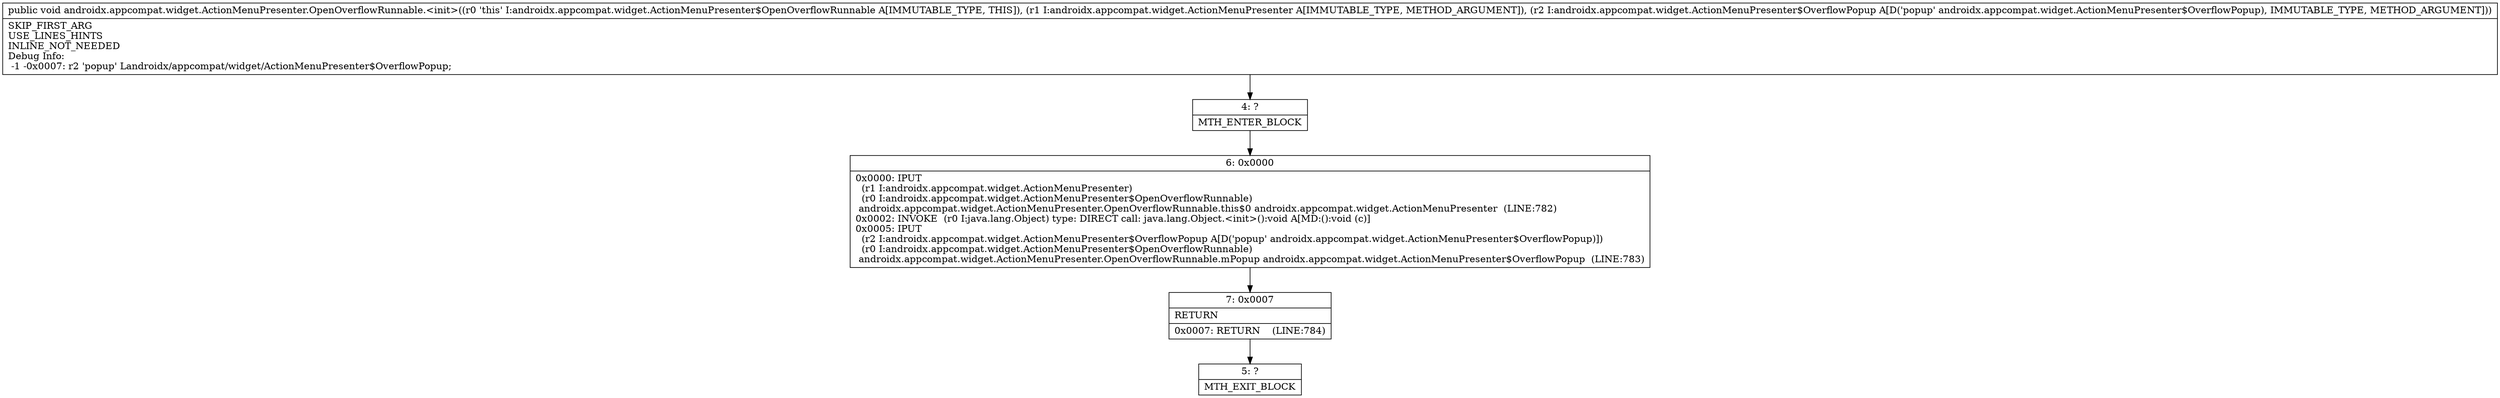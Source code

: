 digraph "CFG forandroidx.appcompat.widget.ActionMenuPresenter.OpenOverflowRunnable.\<init\>(Landroidx\/appcompat\/widget\/ActionMenuPresenter;Landroidx\/appcompat\/widget\/ActionMenuPresenter$OverflowPopup;)V" {
Node_4 [shape=record,label="{4\:\ ?|MTH_ENTER_BLOCK\l}"];
Node_6 [shape=record,label="{6\:\ 0x0000|0x0000: IPUT  \l  (r1 I:androidx.appcompat.widget.ActionMenuPresenter)\l  (r0 I:androidx.appcompat.widget.ActionMenuPresenter$OpenOverflowRunnable)\l androidx.appcompat.widget.ActionMenuPresenter.OpenOverflowRunnable.this$0 androidx.appcompat.widget.ActionMenuPresenter  (LINE:782)\l0x0002: INVOKE  (r0 I:java.lang.Object) type: DIRECT call: java.lang.Object.\<init\>():void A[MD:():void (c)]\l0x0005: IPUT  \l  (r2 I:androidx.appcompat.widget.ActionMenuPresenter$OverflowPopup A[D('popup' androidx.appcompat.widget.ActionMenuPresenter$OverflowPopup)])\l  (r0 I:androidx.appcompat.widget.ActionMenuPresenter$OpenOverflowRunnable)\l androidx.appcompat.widget.ActionMenuPresenter.OpenOverflowRunnable.mPopup androidx.appcompat.widget.ActionMenuPresenter$OverflowPopup  (LINE:783)\l}"];
Node_7 [shape=record,label="{7\:\ 0x0007|RETURN\l|0x0007: RETURN    (LINE:784)\l}"];
Node_5 [shape=record,label="{5\:\ ?|MTH_EXIT_BLOCK\l}"];
MethodNode[shape=record,label="{public void androidx.appcompat.widget.ActionMenuPresenter.OpenOverflowRunnable.\<init\>((r0 'this' I:androidx.appcompat.widget.ActionMenuPresenter$OpenOverflowRunnable A[IMMUTABLE_TYPE, THIS]), (r1 I:androidx.appcompat.widget.ActionMenuPresenter A[IMMUTABLE_TYPE, METHOD_ARGUMENT]), (r2 I:androidx.appcompat.widget.ActionMenuPresenter$OverflowPopup A[D('popup' androidx.appcompat.widget.ActionMenuPresenter$OverflowPopup), IMMUTABLE_TYPE, METHOD_ARGUMENT]))  | SKIP_FIRST_ARG\lUSE_LINES_HINTS\lINLINE_NOT_NEEDED\lDebug Info:\l  \-1 \-0x0007: r2 'popup' Landroidx\/appcompat\/widget\/ActionMenuPresenter$OverflowPopup;\l}"];
MethodNode -> Node_4;Node_4 -> Node_6;
Node_6 -> Node_7;
Node_7 -> Node_5;
}

